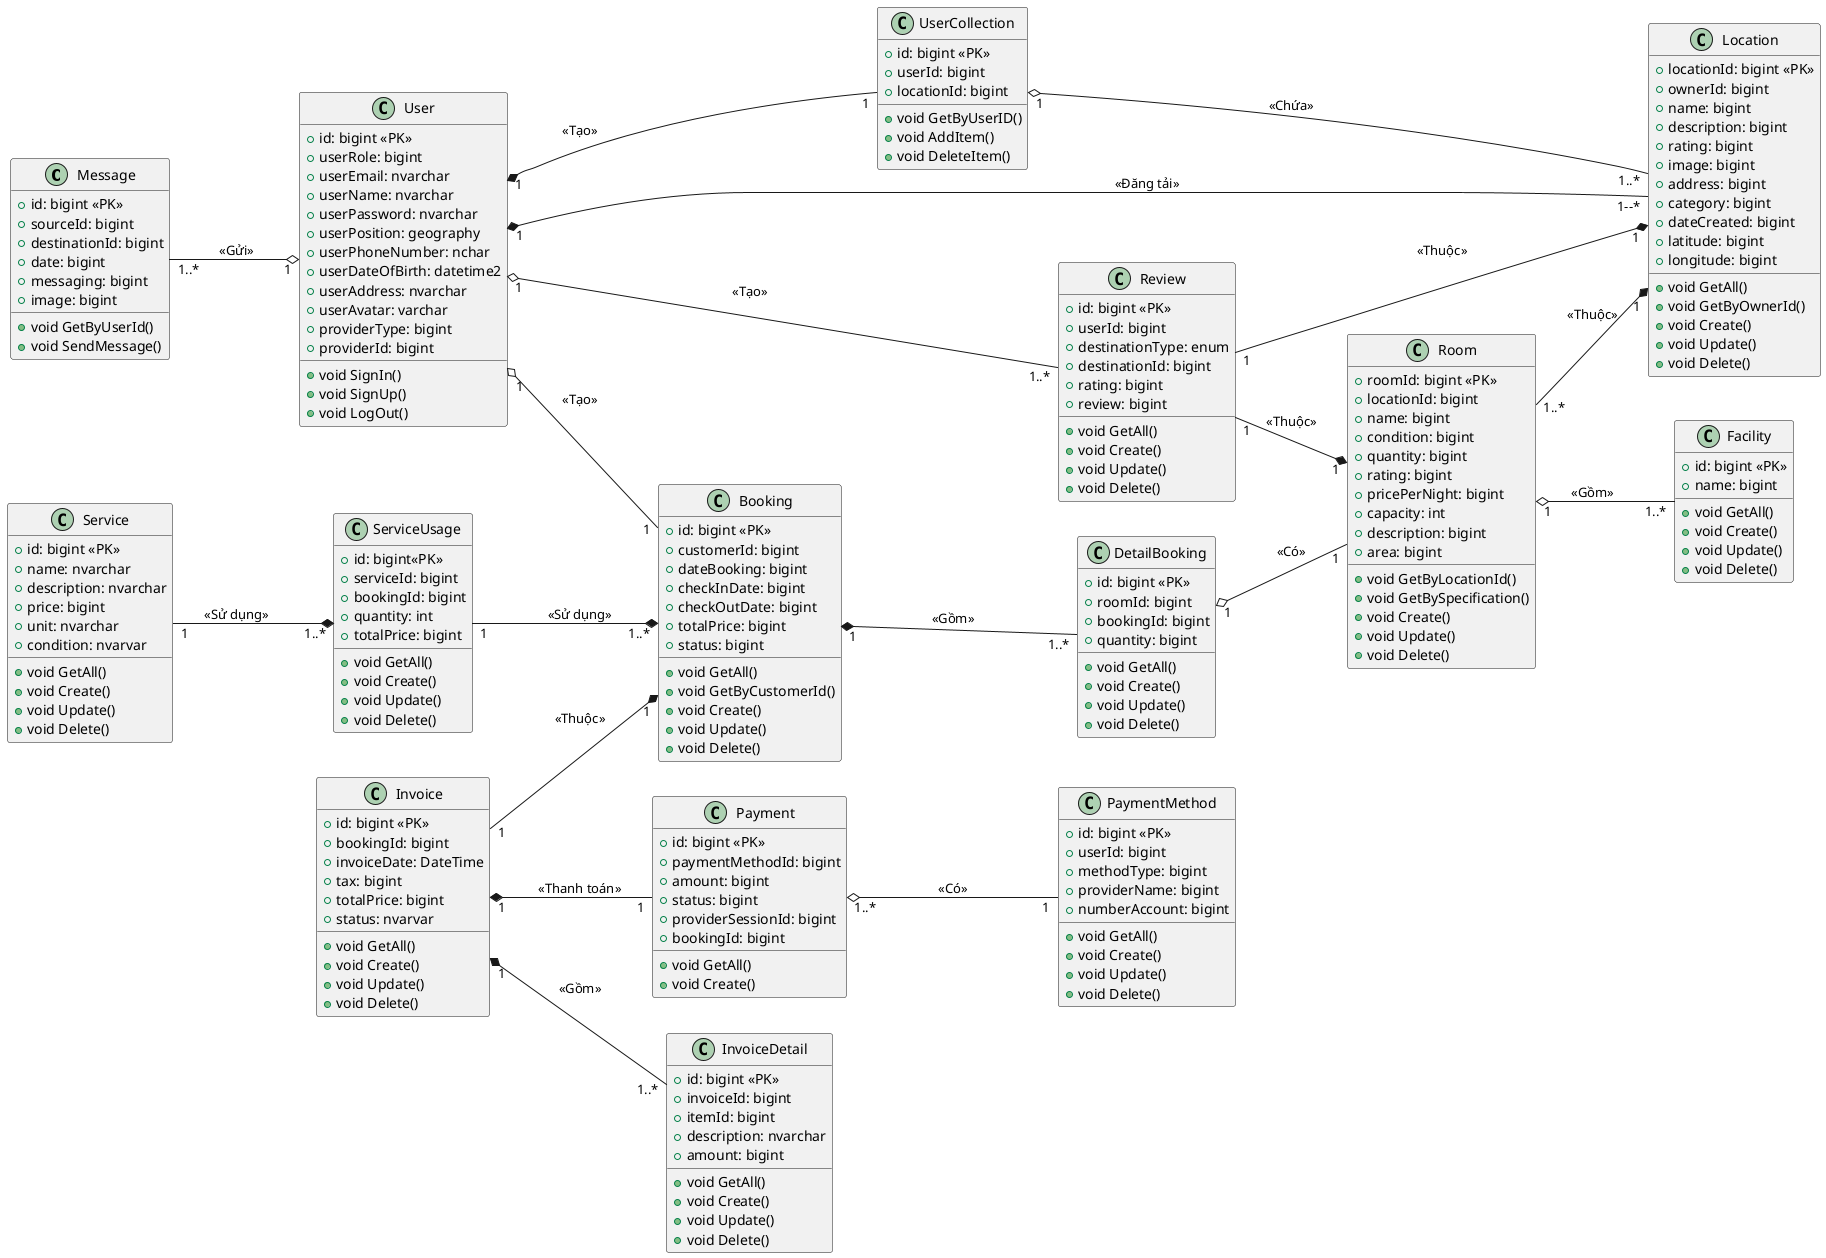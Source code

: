 @startuml
left to right direction

class Message {
  + id: bigint <<PK>>
  + sourceId: bigint
  + destinationId: bigint
  + date: bigint
  + messaging: bigint
  + image: bigint

  + void GetByUserId()
  + void SendMessage() 
}

class Payment {
  + id: bigint <<PK>>
  + paymentMethodId: bigint
  + amount: bigint
  + status: bigint
  + providerSessionId: bigint
  + bookingId: bigint

  + void GetAll()
  + void Create()
}

class User {

  + id: bigint <<PK>>
  + userRole: bigint
  + userEmail: nvarchar
  + userName: nvarchar
  + userPassword: nvarchar
  + userPosition: geography
  + userPhoneNumber: nchar
  + userDateOfBirth: datetime2
  + userAddress: nvarchar
  + userAvatar: varchar
  + providerType: bigint
  + providerId: bigint

  + void SignIn()
  + void SignUp()
  + void LogOut()
}

class UserCollection {
  + id: bigint <<PK>>
  + userId: bigint
  + locationId: bigint

  + void GetByUserID()
  + void AddItem()
  + void DeleteItem()
}

class Booking {
  + id: bigint <<PK>>
  + customerId: bigint
  + dateBooking: bigint
  + checkInDate: bigint
  + checkOutDate: bigint
  + totalPrice: bigint
  + status: bigint

  + void GetAll()
  + void GetByCustomerId()
  + void Create()
  + void Update()
  + void Delete()
}

class DetailBooking {
  + id: bigint <<PK>>
  + roomId: bigint 
  + bookingId: bigint
  + quantity: bigint
  + void GetAll()
  + void Create()
  + void Update()
  + void Delete()
}

class Room {
  + roomId: bigint <<PK>>
  + locationId: bigint
  + name: bigint
  + condition: bigint
  + quantity: bigint
  + rating: bigint
  + pricePerNight: bigint
  + capacity: int
  + description: bigint
  + area: bigint
  + void GetByLocationId()
  + void GetBySpecification()
  + void Create()
  + void Update()
  + void Delete()
}

class PaymentMethod {
  + id: bigint <<PK>>
  + userId: bigint
  + methodType: bigint
  + providerName: bigint
  + numberAccount: bigint
  + void GetAll()
  + void Create()
  + void Update()
  + void Delete()
}

' 'FIXME: Check logic
' class Business {
'   + id: bigint <<PK>>
'   + owner: bigint
'   + name: bigint
'   + address: bigint
'   + dateCreated: bigint
'   + licenseId: bigint
' }

class Facility {
  + id: bigint <<PK>>
  + name: bigint
  + void GetAll()
  + void Create()
  + void Update()
  + void Delete()
}


class Location {
  + locationId: bigint <<PK>>
  + ownerId: bigint
  + name: bigint
  + description: bigint
  + rating: bigint
  + image: bigint
  + address: bigint
  + category: bigint
  + dateCreated: bigint
  + latitude: bigint
  + longitude: bigint
  + void GetAll()
  + void GetByOwnerId()
  + void Create()
  + void Update()
  + void Delete()
}

class Service {
  + id: bigint <<PK>>
  + name: nvarchar
  + description: nvarchar
  + price: bigint
  + unit: nvarchar
  + condition: nvarvar
  + void GetAll()
  + void Create()
  + void Update()
  + void Delete()
}


class ServiceUsage {
  + id: bigint<<PK>>
  + serviceId: bigint
  + bookingId: bigint
  + quantity: int
  + totalPrice: bigint
  + void GetAll()
  + void Create()
  + void Update()
  + void Delete()
}

class Review {
  + id: bigint <<PK>>
  + userId: bigint
  + destinationType: enum
  + destinationId: bigint
  + rating: bigint
  + review: bigint
  + void GetAll()
  + void Create()
  + void Update()
  + void Delete()
}

'FIXME: Check logic
' class Report {
'     + id: bigint <<PK>>
'     + string name
'     + DateTime GeneratedDate
'     + DateTime StartDate
'     + DateTime EndDate
'     + string GeneratedBy
'   + void GetAll()
'   + void Create()
'   + void Update()
'   + void Delete()
' }

'FIXME: Check logic
class Invoice {
    + id: bigint <<PK>>
    + bookingId: bigint
    + invoiceDate: DateTime
    + tax: bigint
    + totalPrice: bigint
    + status: nvarvar
    + void GetAll()
    + void Create()
    + void Update()
    + void Delete()
}

'FIXME: Check logic 
class InvoiceDetail {
    + id: bigint <<PK>>
    + invoiceId: bigint
    + itemId: bigint 
    + description: nvarchar
    + amount: bigint 
    + void GetAll()
    + void Create()
    + void Update()
    + void Delete()
}

' class Parameter {
'   + id: bigint <<PK>> 
'   + name: varchar
'   + type: varchar
'   + value: varchar
'   + state: varchar
' }

' class Category {
'   + id: bigint <<PK>>
' }

' Cart "1" *-left- "1..*" CartItem
' Cart "1"--* "1" User
' CartItem "1"-- "1" Room

UserCollection "1" o-- "1..*" Location : <<Chứa>>
User "1" *-- "1" UserCollection : <<Tạo>>
Message "1..*" --o "1" User : <<Gửi>>
User "1" o-- "1..*" Review : <<Tạo>>
User "1" *-- "1--*" Location : <<Đăng tải>>
User "1" o-- "1" Booking : <<Tạo>>
' Business "1" *-- "1..*" Location
Review "1" --* "1" Room : <<Thuộc>>
Review "1" --* "1" Location : <<Thuộc>>
Booking "1" *-- "1..*" DetailBooking : <<Gồm>>
DetailBooking "1" o-- "1" Room : <<Có>>
Room "1..*" --* "1" Location : <<Thuộc>>
Room "1" o-- "1..*" Facility : <<Gồm>>

Invoice "1" *-- "1..*" InvoiceDetail : <<Gồm>>
Invoice "1" --* "1" Booking : <<Thuộc>>
'InvoiceDetail -- Service

Service "1" --* "1..*" ServiceUsage : <<Sử dụng>>
ServiceUsage "1" --* "1..*" Booking : <<Sử dụng>>

Invoice "1" *-- "1" Payment : <<Thanh toán>>
Payment "1..*" o-- "1" PaymentMethod : <<Có>>

@enduml